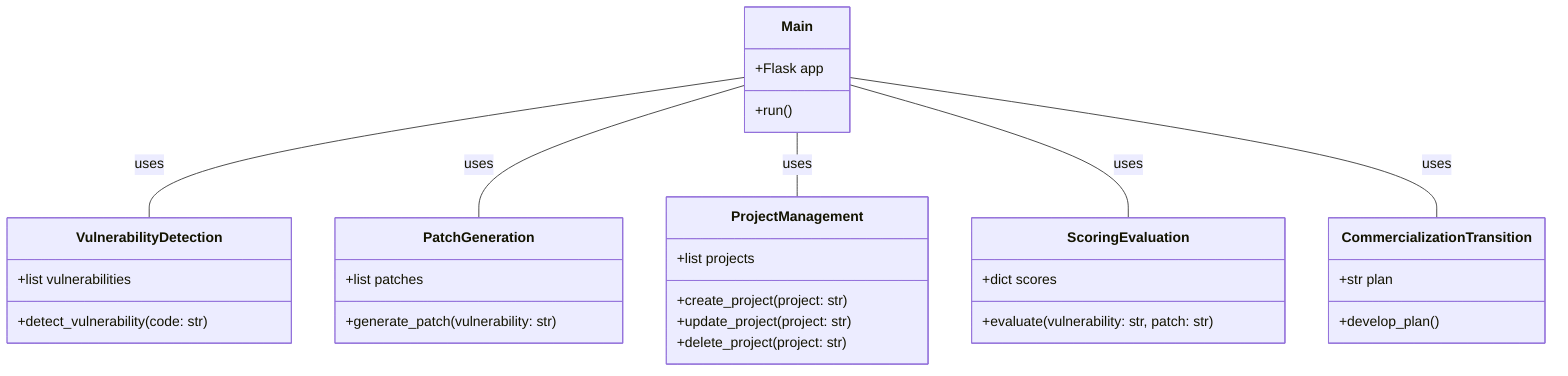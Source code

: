classDiagram
        class Main{
            +Flask app
            +run()
        }
        class VulnerabilityDetection{
            +list vulnerabilities
            +detect_vulnerability(code: str)
        }
        class PatchGeneration{
            +list patches
            +generate_patch(vulnerability: str)
        }
        class ProjectManagement{
            +list projects
            +create_project(project: str)
            +update_project(project: str)
            +delete_project(project: str)
        }
        class ScoringEvaluation{
            +dict scores
            +evaluate(vulnerability: str, patch: str)
        }
        class CommercializationTransition{
            +str plan
            +develop_plan()
        }
        Main -- VulnerabilityDetection: uses
        Main -- PatchGeneration: uses
        Main -- ProjectManagement: uses
        Main -- ScoringEvaluation: uses
        Main -- CommercializationTransition: uses